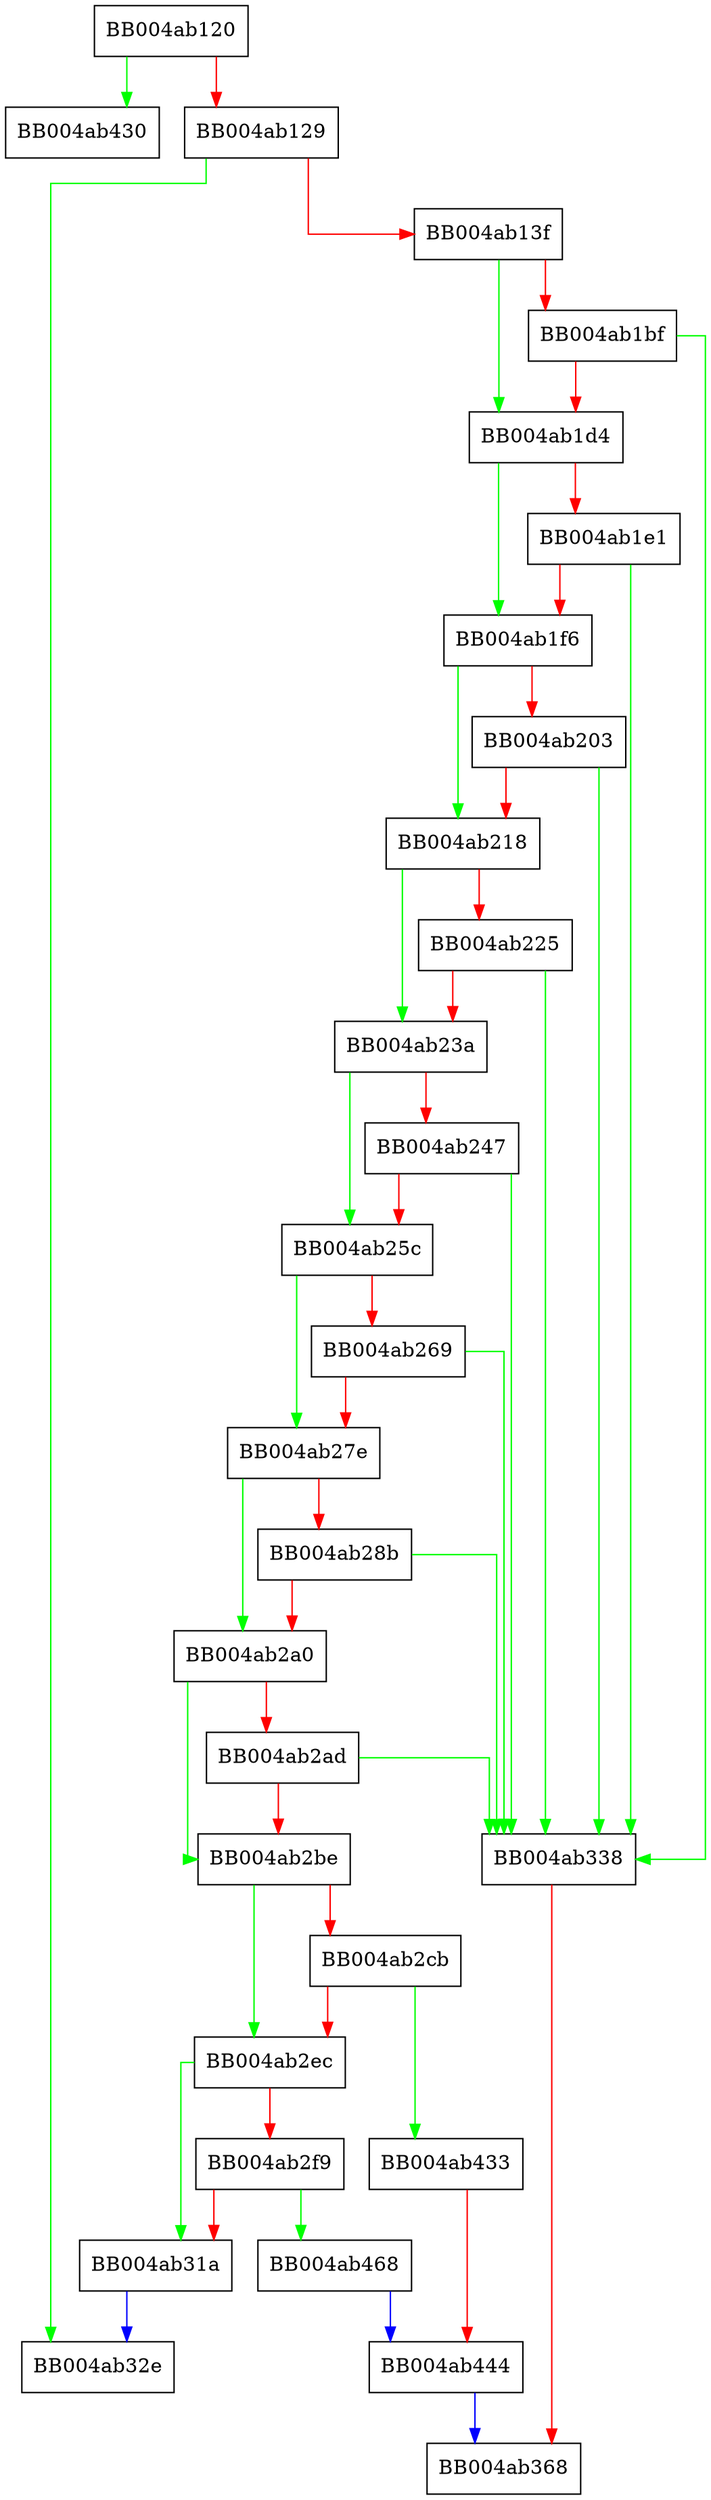 digraph ssl_srp_ctx_init_intern {
  node [shape="box"];
  graph [splines=ortho];
  BB004ab120 -> BB004ab430 [color="green"];
  BB004ab120 -> BB004ab129 [color="red"];
  BB004ab129 -> BB004ab32e [color="green"];
  BB004ab129 -> BB004ab13f [color="red"];
  BB004ab13f -> BB004ab1d4 [color="green"];
  BB004ab13f -> BB004ab1bf [color="red"];
  BB004ab1bf -> BB004ab338 [color="green"];
  BB004ab1bf -> BB004ab1d4 [color="red"];
  BB004ab1d4 -> BB004ab1f6 [color="green"];
  BB004ab1d4 -> BB004ab1e1 [color="red"];
  BB004ab1e1 -> BB004ab338 [color="green"];
  BB004ab1e1 -> BB004ab1f6 [color="red"];
  BB004ab1f6 -> BB004ab218 [color="green"];
  BB004ab1f6 -> BB004ab203 [color="red"];
  BB004ab203 -> BB004ab338 [color="green"];
  BB004ab203 -> BB004ab218 [color="red"];
  BB004ab218 -> BB004ab23a [color="green"];
  BB004ab218 -> BB004ab225 [color="red"];
  BB004ab225 -> BB004ab338 [color="green"];
  BB004ab225 -> BB004ab23a [color="red"];
  BB004ab23a -> BB004ab25c [color="green"];
  BB004ab23a -> BB004ab247 [color="red"];
  BB004ab247 -> BB004ab338 [color="green"];
  BB004ab247 -> BB004ab25c [color="red"];
  BB004ab25c -> BB004ab27e [color="green"];
  BB004ab25c -> BB004ab269 [color="red"];
  BB004ab269 -> BB004ab338 [color="green"];
  BB004ab269 -> BB004ab27e [color="red"];
  BB004ab27e -> BB004ab2a0 [color="green"];
  BB004ab27e -> BB004ab28b [color="red"];
  BB004ab28b -> BB004ab338 [color="green"];
  BB004ab28b -> BB004ab2a0 [color="red"];
  BB004ab2a0 -> BB004ab2be [color="green"];
  BB004ab2a0 -> BB004ab2ad [color="red"];
  BB004ab2ad -> BB004ab338 [color="green"];
  BB004ab2ad -> BB004ab2be [color="red"];
  BB004ab2be -> BB004ab2ec [color="green"];
  BB004ab2be -> BB004ab2cb [color="red"];
  BB004ab2cb -> BB004ab433 [color="green"];
  BB004ab2cb -> BB004ab2ec [color="red"];
  BB004ab2ec -> BB004ab31a [color="green"];
  BB004ab2ec -> BB004ab2f9 [color="red"];
  BB004ab2f9 -> BB004ab468 [color="green"];
  BB004ab2f9 -> BB004ab31a [color="red"];
  BB004ab31a -> BB004ab32e [color="blue"];
  BB004ab338 -> BB004ab368 [color="red"];
  BB004ab433 -> BB004ab444 [color="red"];
  BB004ab444 -> BB004ab368 [color="blue"];
  BB004ab468 -> BB004ab444 [color="blue"];
}
